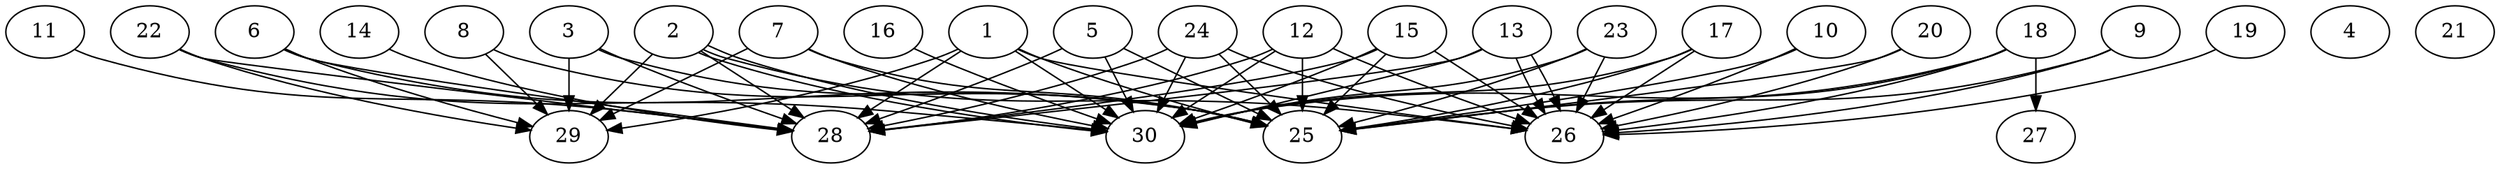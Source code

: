// DAG automatically generated by daggen at Thu Oct  3 14:04:18 2019
// ./daggen --dot -n 30 --ccr 0.3 --fat 0.9 --regular 0.7 --density 0.7 --mindata 5242880 --maxdata 52428800 
digraph G {
  1 [size="92757333", alpha="0.14", expect_size="27827200"] 
  1 -> 25 [size ="27827200"]
  1 -> 26 [size ="27827200"]
  1 -> 28 [size ="27827200"]
  1 -> 29 [size ="27827200"]
  1 -> 30 [size ="27827200"]
  2 [size="94027093", alpha="0.19", expect_size="28208128"] 
  2 -> 26 [size ="28208128"]
  2 -> 28 [size ="28208128"]
  2 -> 29 [size ="28208128"]
  2 -> 30 [size ="28208128"]
  2 -> 30 [size ="28208128"]
  3 [size="168871253", alpha="0.19", expect_size="50661376"] 
  3 -> 25 [size ="50661376"]
  3 -> 28 [size ="50661376"]
  3 -> 29 [size ="50661376"]
  4 [size="25640960", alpha="0.17", expect_size="7692288"] 
  5 [size="115991893", alpha="0.08", expect_size="34797568"] 
  5 -> 25 [size ="34797568"]
  5 -> 28 [size ="34797568"]
  5 -> 30 [size ="34797568"]
  6 [size="59323733", alpha="0.04", expect_size="17797120"] 
  6 -> 25 [size ="17797120"]
  6 -> 28 [size ="17797120"]
  6 -> 29 [size ="17797120"]
  7 [size="30109013", alpha="0.10", expect_size="9032704"] 
  7 -> 25 [size ="9032704"]
  7 -> 29 [size ="9032704"]
  7 -> 30 [size ="9032704"]
  8 [size="20224000", alpha="0.03", expect_size="6067200"] 
  8 -> 25 [size ="6067200"]
  8 -> 29 [size ="6067200"]
  9 [size="123163307", alpha="0.16", expect_size="36948992"] 
  9 -> 25 [size ="36948992"]
  9 -> 26 [size ="36948992"]
  10 [size="137267200", alpha="0.12", expect_size="41180160"] 
  10 -> 25 [size ="41180160"]
  10 -> 26 [size ="41180160"]
  11 [size="57511253", alpha="0.08", expect_size="17253376"] 
  11 -> 28 [size ="17253376"]
  12 [size="171195733", alpha="0.10", expect_size="51358720"] 
  12 -> 25 [size ="51358720"]
  12 -> 26 [size ="51358720"]
  12 -> 28 [size ="51358720"]
  12 -> 30 [size ="51358720"]
  13 [size="160525653", alpha="0.10", expect_size="48157696"] 
  13 -> 26 [size ="48157696"]
  13 -> 26 [size ="48157696"]
  13 -> 28 [size ="48157696"]
  13 -> 30 [size ="48157696"]
  14 [size="153559040", alpha="0.17", expect_size="46067712"] 
  14 -> 28 [size ="46067712"]
  15 [size="129515520", alpha="0.14", expect_size="38854656"] 
  15 -> 25 [size ="38854656"]
  15 -> 26 [size ="38854656"]
  15 -> 28 [size ="38854656"]
  15 -> 30 [size ="38854656"]
  16 [size="37239467", alpha="0.15", expect_size="11171840"] 
  16 -> 30 [size ="11171840"]
  17 [size="70973440", alpha="0.00", expect_size="21292032"] 
  17 -> 25 [size ="21292032"]
  17 -> 26 [size ="21292032"]
  17 -> 30 [size ="21292032"]
  18 [size="145800533", alpha="0.18", expect_size="43740160"] 
  18 -> 25 [size ="43740160"]
  18 -> 26 [size ="43740160"]
  18 -> 27 [size ="43740160"]
  18 -> 30 [size ="43740160"]
  19 [size="169219413", alpha="0.14", expect_size="50765824"] 
  19 -> 26 [size ="50765824"]
  20 [size="138994347", alpha="0.01", expect_size="41698304"] 
  20 -> 25 [size ="41698304"]
  20 -> 26 [size ="41698304"]
  21 [size="75403947", alpha="0.18", expect_size="22621184"] 
  22 [size="140451840", alpha="0.04", expect_size="42135552"] 
  22 -> 28 [size ="42135552"]
  22 -> 29 [size ="42135552"]
  22 -> 30 [size ="42135552"]
  23 [size="61412693", alpha="0.10", expect_size="18423808"] 
  23 -> 25 [size ="18423808"]
  23 -> 26 [size ="18423808"]
  23 -> 30 [size ="18423808"]
  24 [size="140581547", alpha="0.17", expect_size="42174464"] 
  24 -> 25 [size ="42174464"]
  24 -> 26 [size ="42174464"]
  24 -> 28 [size ="42174464"]
  24 -> 30 [size ="42174464"]
  25 [size="114240853", alpha="0.16", expect_size="34272256"] 
  26 [size="65259520", alpha="0.01", expect_size="19577856"] 
  27 [size="26794667", alpha="0.07", expect_size="8038400"] 
  28 [size="29231787", alpha="0.14", expect_size="8769536"] 
  29 [size="169308160", alpha="0.14", expect_size="50792448"] 
  30 [size="119831893", alpha="0.09", expect_size="35949568"] 
}
